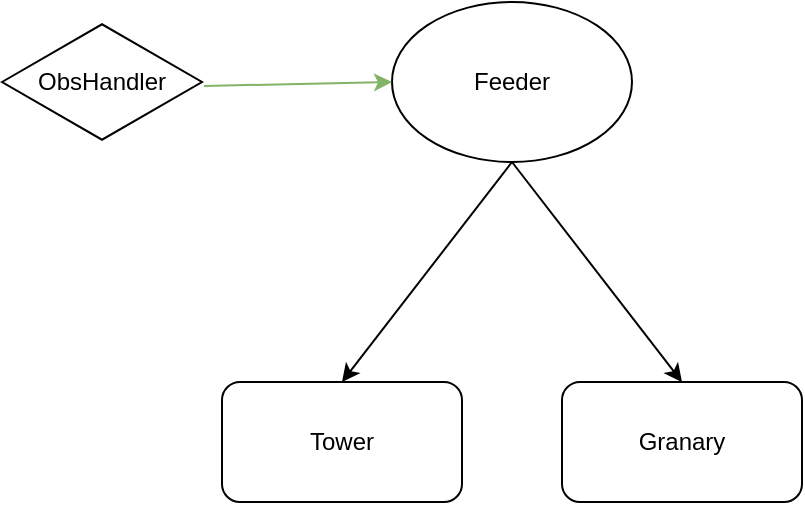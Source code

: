 <mxfile version="24.4.10" type="github">
  <diagram name="Page-1" id="jJNJFdbvbojXrgVTW3Ek">
    <mxGraphModel dx="1368" dy="790" grid="1" gridSize="10" guides="1" tooltips="1" connect="1" arrows="1" fold="1" page="1" pageScale="1" pageWidth="850" pageHeight="1100" math="0" shadow="0">
      <root>
        <mxCell id="0" />
        <mxCell id="1" parent="0" />
        <mxCell id="s0B69_5npnEcgNCLXWrk-2" value="Tower" style="rounded=1;whiteSpace=wrap;html=1;" vertex="1" parent="1">
          <mxGeometry x="280" y="420" width="120" height="60" as="geometry" />
        </mxCell>
        <mxCell id="s0B69_5npnEcgNCLXWrk-3" value="Granary" style="rounded=1;whiteSpace=wrap;html=1;" vertex="1" parent="1">
          <mxGeometry x="450" y="420" width="120" height="60" as="geometry" />
        </mxCell>
        <mxCell id="s0B69_5npnEcgNCLXWrk-8" value="Feeder" style="ellipse;whiteSpace=wrap;html=1;" vertex="1" parent="1">
          <mxGeometry x="365" y="230" width="120" height="80" as="geometry" />
        </mxCell>
        <mxCell id="s0B69_5npnEcgNCLXWrk-9" value="" style="endArrow=classic;html=1;rounded=0;exitX=0.5;exitY=1;exitDx=0;exitDy=0;entryX=0.5;entryY=0;entryDx=0;entryDy=0;" edge="1" parent="1" source="s0B69_5npnEcgNCLXWrk-8" target="s0B69_5npnEcgNCLXWrk-2">
          <mxGeometry width="50" height="50" relative="1" as="geometry">
            <mxPoint x="400" y="440" as="sourcePoint" />
            <mxPoint x="450" y="390" as="targetPoint" />
          </mxGeometry>
        </mxCell>
        <mxCell id="s0B69_5npnEcgNCLXWrk-10" value="" style="endArrow=classic;html=1;rounded=0;exitX=0.5;exitY=1;exitDx=0;exitDy=0;entryX=0.5;entryY=0;entryDx=0;entryDy=0;" edge="1" parent="1" source="s0B69_5npnEcgNCLXWrk-8" target="s0B69_5npnEcgNCLXWrk-3">
          <mxGeometry width="50" height="50" relative="1" as="geometry">
            <mxPoint x="430" y="320" as="sourcePoint" />
            <mxPoint x="450" y="390" as="targetPoint" />
          </mxGeometry>
        </mxCell>
        <mxCell id="s0B69_5npnEcgNCLXWrk-11" value="ObsHandler" style="html=1;whiteSpace=wrap;aspect=fixed;shape=isoRectangle;" vertex="1" parent="1">
          <mxGeometry x="170" y="240" width="100" height="60" as="geometry" />
        </mxCell>
        <mxCell id="s0B69_5npnEcgNCLXWrk-12" value="" style="endArrow=classic;html=1;rounded=0;exitX=1.01;exitY=0.533;exitDx=0;exitDy=0;exitPerimeter=0;entryX=0;entryY=0.5;entryDx=0;entryDy=0;fillColor=#d5e8d4;gradientColor=#97d077;strokeColor=#82b366;" edge="1" parent="1" source="s0B69_5npnEcgNCLXWrk-11" target="s0B69_5npnEcgNCLXWrk-8">
          <mxGeometry width="50" height="50" relative="1" as="geometry">
            <mxPoint x="400" y="440" as="sourcePoint" />
            <mxPoint x="450" y="390" as="targetPoint" />
          </mxGeometry>
        </mxCell>
      </root>
    </mxGraphModel>
  </diagram>
</mxfile>
